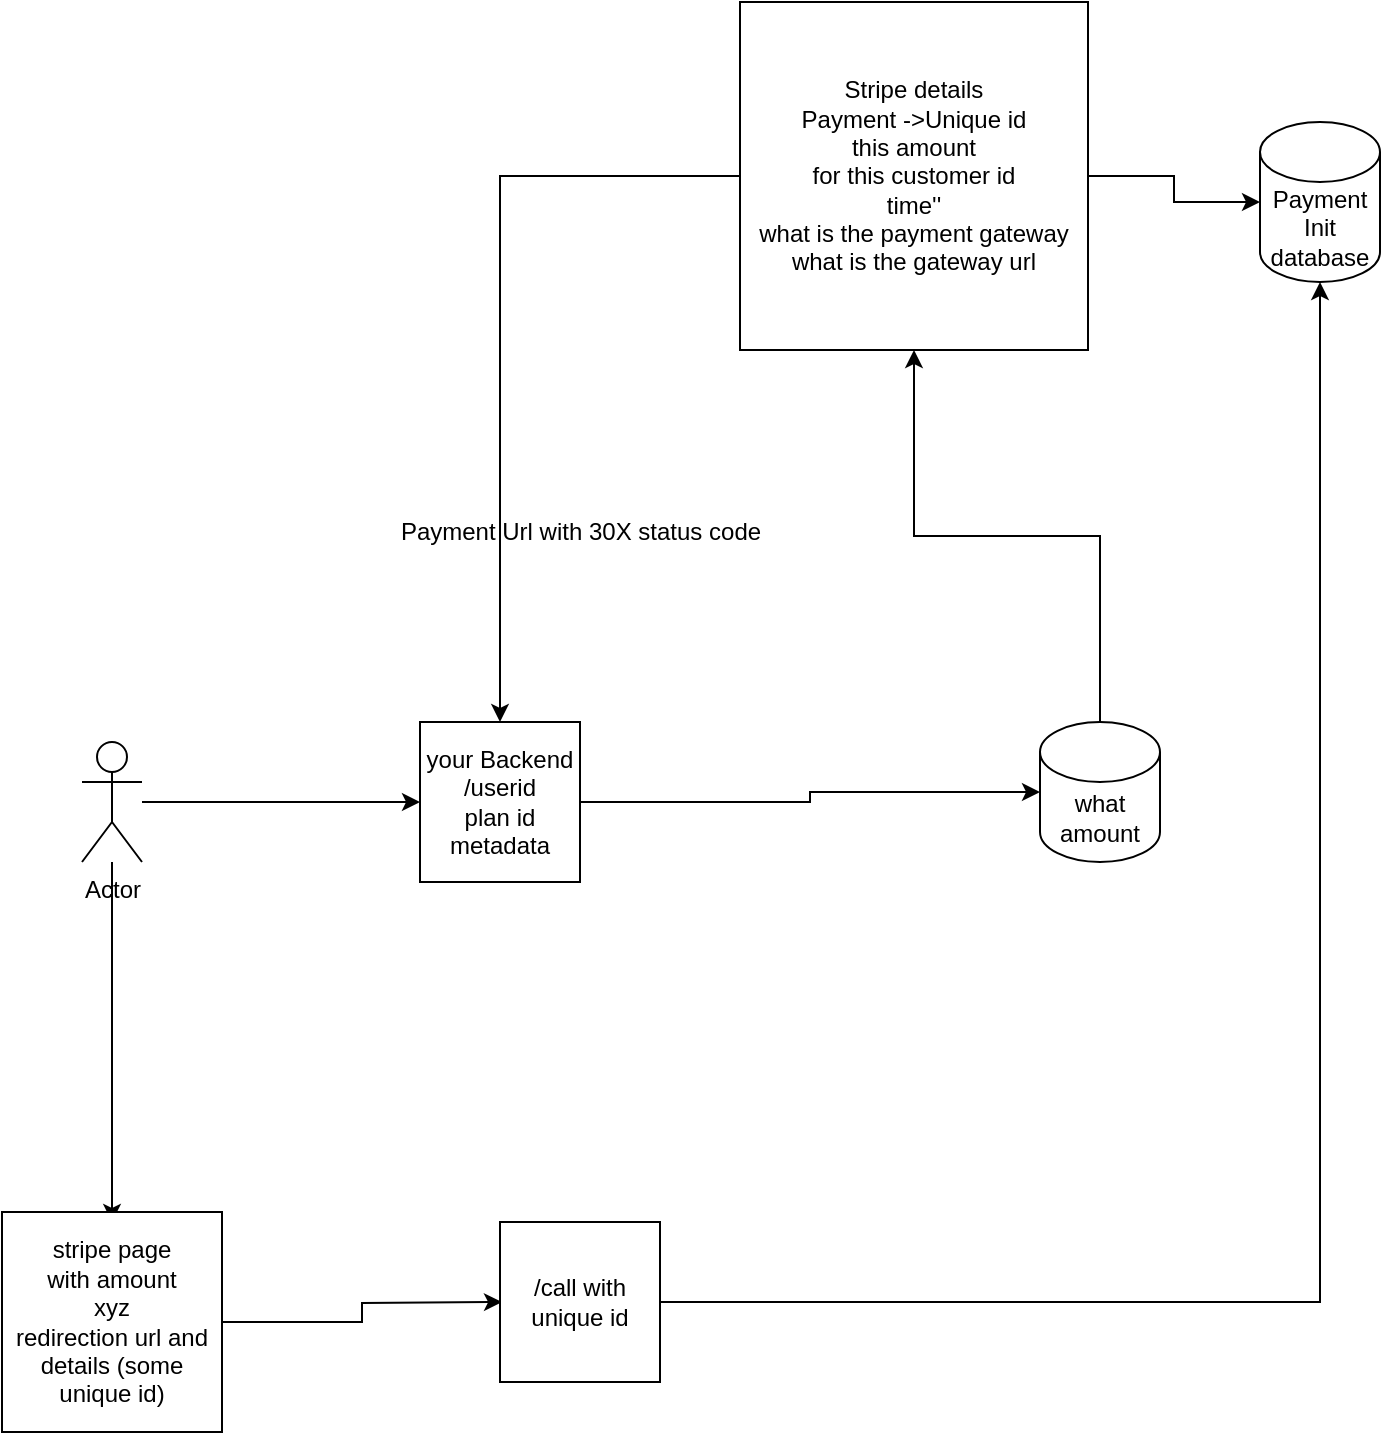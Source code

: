 <mxfile version="26.0.4">
  <diagram name="Page-1" id="gwguDuLdpbhu1q419q_h">
    <mxGraphModel dx="1434" dy="1988" grid="1" gridSize="10" guides="1" tooltips="1" connect="1" arrows="1" fold="1" page="1" pageScale="1" pageWidth="827" pageHeight="1169" math="0" shadow="0">
      <root>
        <mxCell id="0" />
        <mxCell id="1" parent="0" />
        <mxCell id="HSTmsQhIp11_8FB0ytZN-2" style="edgeStyle=orthogonalEdgeStyle;rounded=0;orthogonalLoop=1;jettySize=auto;html=1;entryX=0;entryY=0.5;entryDx=0;entryDy=0;" parent="1" source="HSTmsQhIp11_8FB0ytZN-1" target="HSTmsQhIp11_8FB0ytZN-3" edge="1">
          <mxGeometry relative="1" as="geometry">
            <mxPoint x="190" y="380" as="targetPoint" />
          </mxGeometry>
        </mxCell>
        <mxCell id="HSTmsQhIp11_8FB0ytZN-14" style="edgeStyle=orthogonalEdgeStyle;rounded=0;orthogonalLoop=1;jettySize=auto;html=1;" parent="1" source="HSTmsQhIp11_8FB0ytZN-1" edge="1">
          <mxGeometry relative="1" as="geometry">
            <mxPoint x="75" y="590" as="targetPoint" />
          </mxGeometry>
        </mxCell>
        <mxCell id="HSTmsQhIp11_8FB0ytZN-1" value="Actor" style="shape=umlActor;verticalLabelPosition=bottom;verticalAlign=top;html=1;outlineConnect=0;" parent="1" vertex="1">
          <mxGeometry x="60" y="350" width="30" height="60" as="geometry" />
        </mxCell>
        <mxCell id="HSTmsQhIp11_8FB0ytZN-4" style="edgeStyle=orthogonalEdgeStyle;rounded=0;orthogonalLoop=1;jettySize=auto;html=1;entryX=0;entryY=0.5;entryDx=0;entryDy=0;entryPerimeter=0;" parent="1" source="HSTmsQhIp11_8FB0ytZN-3" target="HSTmsQhIp11_8FB0ytZN-5" edge="1">
          <mxGeometry relative="1" as="geometry">
            <mxPoint x="529" y="380" as="targetPoint" />
          </mxGeometry>
        </mxCell>
        <mxCell id="HSTmsQhIp11_8FB0ytZN-3" value="your Backend&lt;div&gt;/userid&lt;/div&gt;&lt;div&gt;plan id&lt;/div&gt;&lt;div&gt;metadata&lt;/div&gt;" style="whiteSpace=wrap;html=1;aspect=fixed;" parent="1" vertex="1">
          <mxGeometry x="229" y="340" width="80" height="80" as="geometry" />
        </mxCell>
        <mxCell id="HSTmsQhIp11_8FB0ytZN-8" style="edgeStyle=orthogonalEdgeStyle;rounded=0;orthogonalLoop=1;jettySize=auto;html=1;" parent="1" source="HSTmsQhIp11_8FB0ytZN-5" target="HSTmsQhIp11_8FB0ytZN-9" edge="1">
          <mxGeometry relative="1" as="geometry">
            <mxPoint x="439" y="170" as="targetPoint" />
          </mxGeometry>
        </mxCell>
        <mxCell id="HSTmsQhIp11_8FB0ytZN-5" value="what amount" style="shape=cylinder3;whiteSpace=wrap;html=1;boundedLbl=1;backgroundOutline=1;size=15;" parent="1" vertex="1">
          <mxGeometry x="539" y="340" width="60" height="70" as="geometry" />
        </mxCell>
        <mxCell id="HSTmsQhIp11_8FB0ytZN-11" style="edgeStyle=orthogonalEdgeStyle;rounded=0;orthogonalLoop=1;jettySize=auto;html=1;" parent="1" source="HSTmsQhIp11_8FB0ytZN-9" target="HSTmsQhIp11_8FB0ytZN-10" edge="1">
          <mxGeometry relative="1" as="geometry" />
        </mxCell>
        <mxCell id="HSTmsQhIp11_8FB0ytZN-12" style="edgeStyle=orthogonalEdgeStyle;rounded=0;orthogonalLoop=1;jettySize=auto;html=1;entryX=0.5;entryY=0;entryDx=0;entryDy=0;" parent="1" source="HSTmsQhIp11_8FB0ytZN-9" target="HSTmsQhIp11_8FB0ytZN-3" edge="1">
          <mxGeometry relative="1" as="geometry" />
        </mxCell>
        <mxCell id="HSTmsQhIp11_8FB0ytZN-9" value="Stripe details&lt;br&gt;Payment -&amp;gt;Unique id&lt;br&gt;this amount&lt;div&gt;for this customer id&lt;/div&gt;&lt;div&gt;time&#39;&#39;&lt;/div&gt;&lt;div&gt;&lt;span style=&quot;background-color: transparent; color: light-dark(rgb(0, 0, 0), rgb(255, 255, 255));&quot;&gt;what is the payment gateway&lt;/span&gt;&lt;/div&gt;&lt;div&gt;what is the gateway url&lt;/div&gt;" style="whiteSpace=wrap;html=1;aspect=fixed;" parent="1" vertex="1">
          <mxGeometry x="389" y="-20" width="174" height="174" as="geometry" />
        </mxCell>
        <mxCell id="HSTmsQhIp11_8FB0ytZN-10" value="Payment Init database" style="shape=cylinder3;whiteSpace=wrap;html=1;boundedLbl=1;backgroundOutline=1;size=15;" parent="1" vertex="1">
          <mxGeometry x="649" y="40" width="60" height="80" as="geometry" />
        </mxCell>
        <mxCell id="HSTmsQhIp11_8FB0ytZN-13" value="Payment Url with 30X status code" style="text;html=1;align=center;verticalAlign=middle;resizable=0;points=[];autosize=1;strokeColor=none;fillColor=none;" parent="1" vertex="1">
          <mxGeometry x="209" y="230" width="200" height="30" as="geometry" />
        </mxCell>
        <mxCell id="HSTmsQhIp11_8FB0ytZN-16" style="edgeStyle=orthogonalEdgeStyle;rounded=0;orthogonalLoop=1;jettySize=auto;html=1;" parent="1" source="HSTmsQhIp11_8FB0ytZN-15" edge="1">
          <mxGeometry relative="1" as="geometry">
            <mxPoint x="270" y="630" as="targetPoint" />
          </mxGeometry>
        </mxCell>
        <mxCell id="HSTmsQhIp11_8FB0ytZN-15" value="stripe page&lt;div&gt;with amount&lt;/div&gt;&lt;div&gt;xyz&lt;/div&gt;&lt;div&gt;redirection url and details (some unique id)&lt;/div&gt;" style="whiteSpace=wrap;html=1;aspect=fixed;" parent="1" vertex="1">
          <mxGeometry x="20" y="585" width="110" height="110" as="geometry" />
        </mxCell>
        <mxCell id="HSTmsQhIp11_8FB0ytZN-18" style="edgeStyle=orthogonalEdgeStyle;rounded=0;orthogonalLoop=1;jettySize=auto;html=1;entryX=0.5;entryY=1;entryDx=0;entryDy=0;entryPerimeter=0;" parent="1" source="HSTmsQhIp11_8FB0ytZN-17" target="HSTmsQhIp11_8FB0ytZN-10" edge="1">
          <mxGeometry relative="1" as="geometry">
            <mxPoint x="680" y="150" as="targetPoint" />
          </mxGeometry>
        </mxCell>
        <mxCell id="HSTmsQhIp11_8FB0ytZN-17" value="/call with unique id" style="whiteSpace=wrap;html=1;aspect=fixed;" parent="1" vertex="1">
          <mxGeometry x="269" y="590" width="80" height="80" as="geometry" />
        </mxCell>
      </root>
    </mxGraphModel>
  </diagram>
</mxfile>
